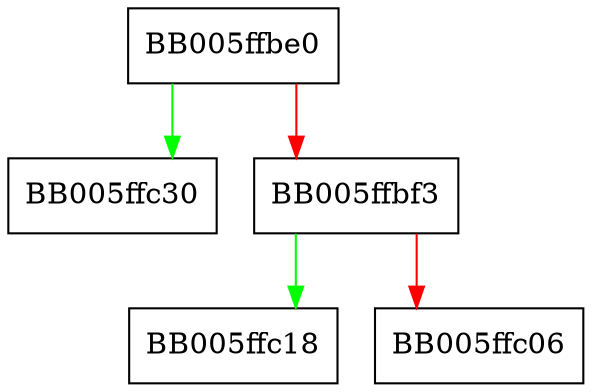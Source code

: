 digraph ossl_provider_self_test {
  node [shape="box"];
  graph [splines=ortho];
  BB005ffbe0 -> BB005ffc30 [color="green"];
  BB005ffbe0 -> BB005ffbf3 [color="red"];
  BB005ffbf3 -> BB005ffc18 [color="green"];
  BB005ffbf3 -> BB005ffc06 [color="red"];
}